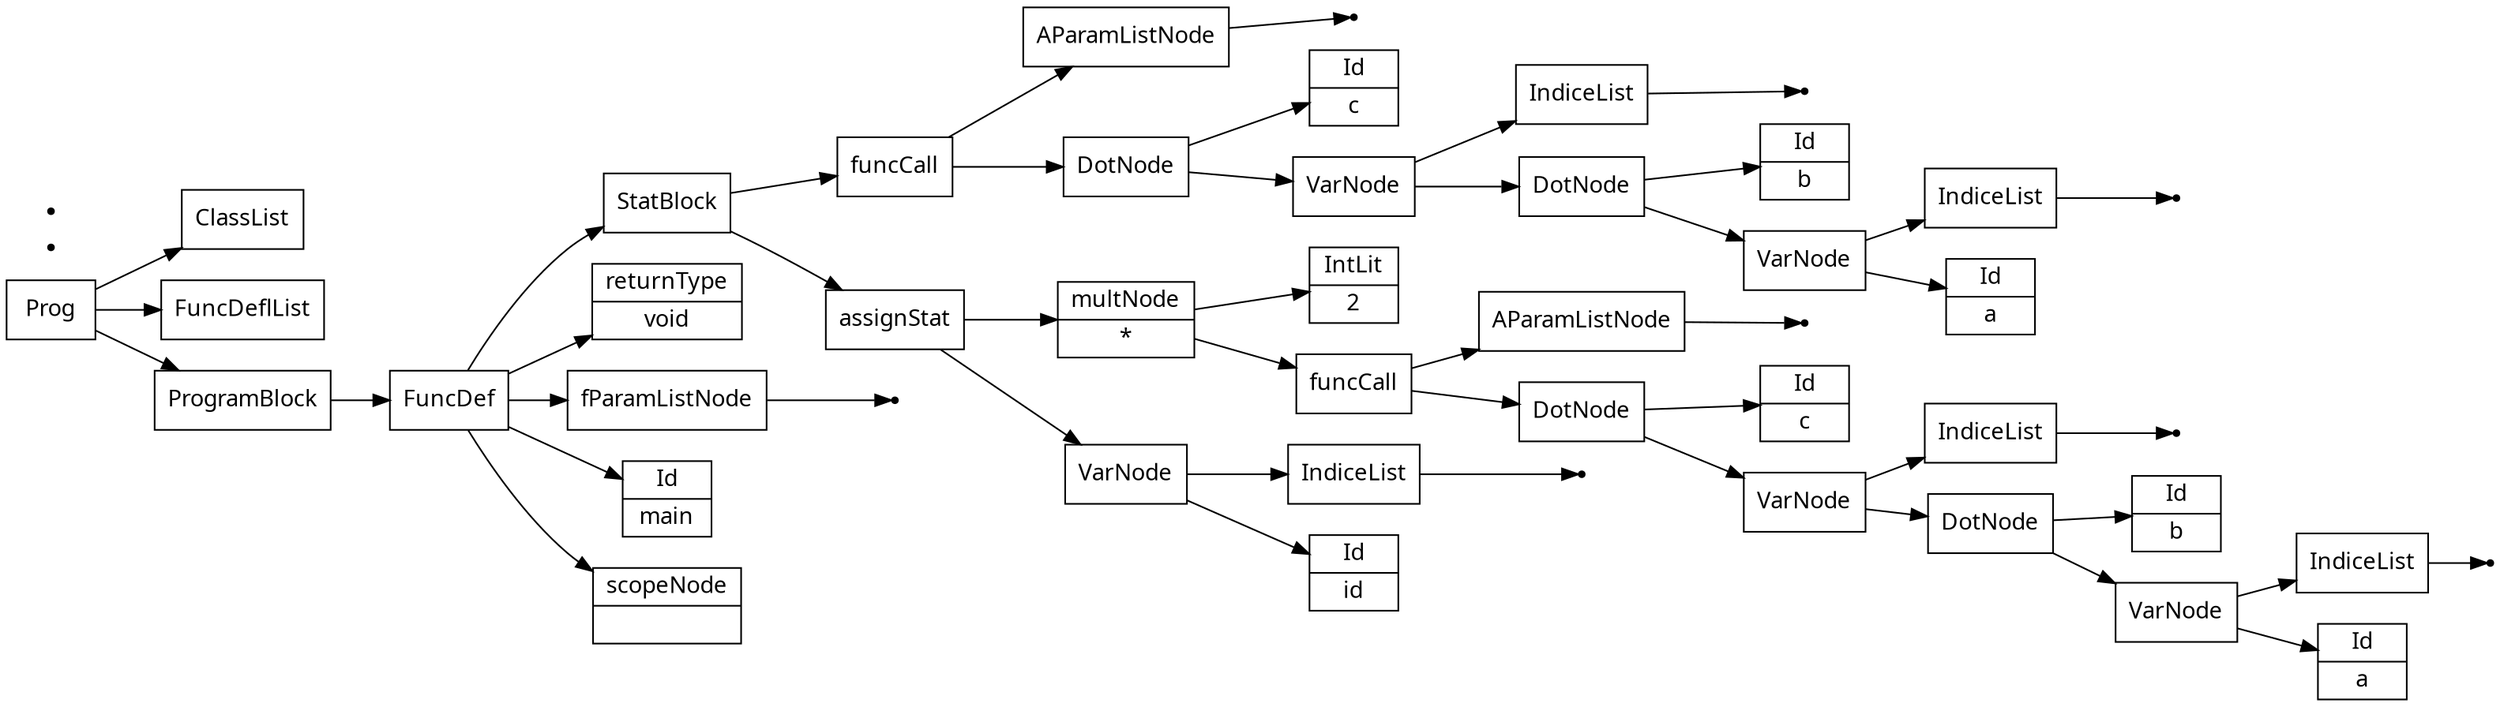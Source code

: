 digraph AST {
node [shape=record];
 node [fontname=Sans];charset="UTF-8" splines=true splines=spline rankdir =LR ordering="out"
1[label="scopeNode| "];
none3[shape="point"];
4[label="fParamListNode"];
4->none3;
5[label="returnType|void"];
7[label="Id|id"];
none9[shape="point"];
10[label="IndiceList"];
10->none9;
11[label="VarNode"];
11->10;
11->7;
12[label="Id|a"];
none14[shape="point"];
15[label="IndiceList"];
15->none14;
16[label="VarNode"];
16->15;
16->12;
17[label="Id|b"];
18[label="DotNode"];
18->17;
18->16;
none20[shape="point"];
21[label="IndiceList"];
21->none20;
22[label="VarNode"];
22->21;
22->18;
23[label="Id|c"];
24[label="DotNode"];
24->23;
24->22;
none26[shape="point"];
27[label="AParamListNode"];
27->none26;
28[label="funcCall"];
28->27;
28->24;
29[label="multNode|*"];
30[label="IntLit|2"];
29->30;
29->28;
31[label="assignStat"];
31->29;
31->11;
32[label="Id|a"];
none34[shape="point"];
35[label="IndiceList"];
35->none34;
36[label="VarNode"];
36->35;
36->32;
37[label="Id|b"];
38[label="DotNode"];
38->37;
38->36;
none40[shape="point"];
41[label="IndiceList"];
41->none40;
42[label="VarNode"];
42->41;
42->38;
43[label="Id|c"];
44[label="DotNode"];
44->43;
44->42;
none46[shape="point"];
47[label="AParamListNode"];
47->none46;
48[label="funcCall"];
48->47;
48->44;
49[label="StatBlock"];
49->48;
49->31;
50[label="FuncDef"];
0[label="Id|main"];
50->49;
50->5;
50->4;
50->0;
50->1;
51[label="ClassList"];
52[label="FuncDeflList"];
53[label="Prog"];
54[label="ProgramBlock"];
54->50;
none55[shape="point"];
none56[shape="point"];
53->51;
53->52;
53->54;
}